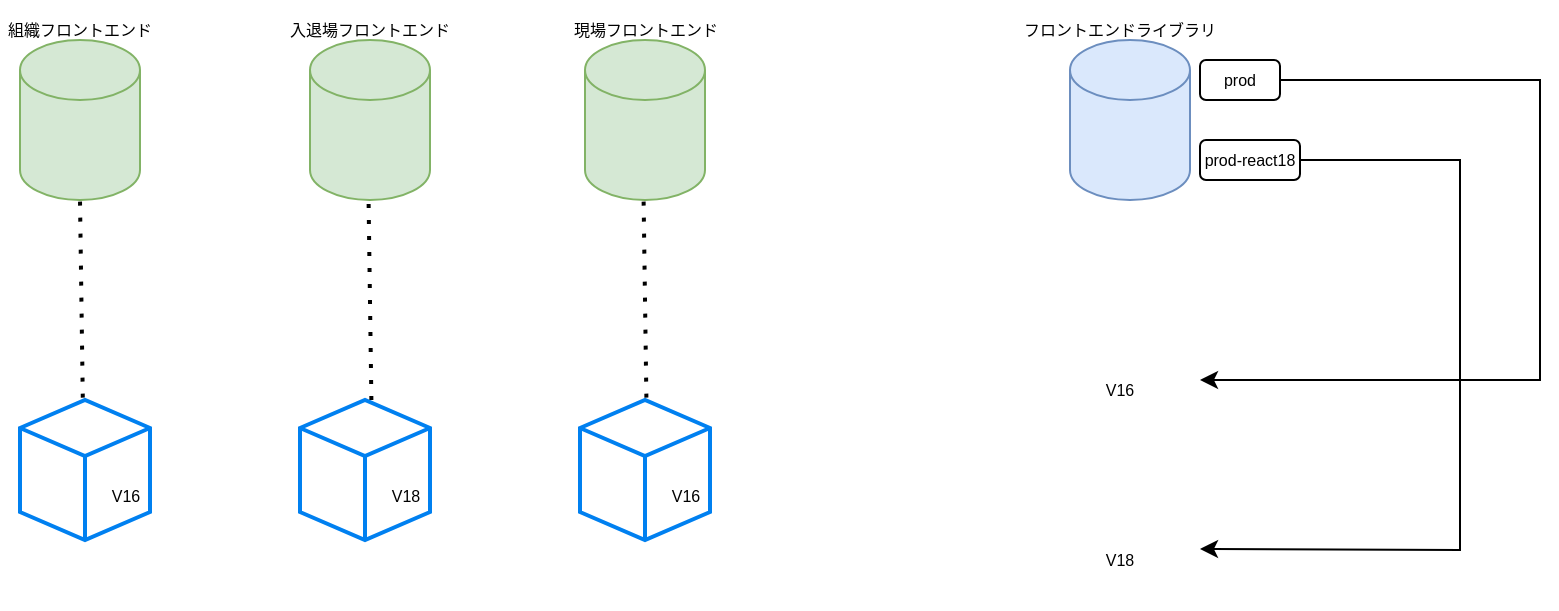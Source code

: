<mxfile version="20.8.5" type="github">
  <diagram id="WpkYnD6l83_0RQSf9osd" name="ページ1">
    <mxGraphModel dx="1050" dy="602" grid="1" gridSize="10" guides="1" tooltips="1" connect="1" arrows="1" fold="1" page="1" pageScale="1" pageWidth="1920" pageHeight="1200" math="0" shadow="0">
      <root>
        <mxCell id="0" />
        <mxCell id="1" parent="0" />
        <mxCell id="6hjyb0fU1uYT03axCHp_-13" value="" style="group" vertex="1" connectable="0" parent="1">
          <mxGeometry x="230" y="120" width="80" height="100" as="geometry" />
        </mxCell>
        <mxCell id="6hjyb0fU1uYT03axCHp_-4" value="" style="shape=cylinder3;whiteSpace=wrap;html=1;boundedLbl=1;backgroundOutline=1;size=15;fillColor=#d5e8d4;strokeColor=#82b366;" vertex="1" parent="6hjyb0fU1uYT03axCHp_-13">
          <mxGeometry x="10" y="20" width="60" height="80" as="geometry" />
        </mxCell>
        <mxCell id="6hjyb0fU1uYT03axCHp_-5" value="組織フロントエンド" style="text;html=1;strokeColor=none;fillColor=none;align=center;verticalAlign=middle;whiteSpace=wrap;rounded=0;fontSize=8;" vertex="1" parent="6hjyb0fU1uYT03axCHp_-13">
          <mxGeometry width="80" height="30" as="geometry" />
        </mxCell>
        <mxCell id="6hjyb0fU1uYT03axCHp_-14" value="" style="group" vertex="1" connectable="0" parent="1">
          <mxGeometry x="370" y="120" width="90" height="100" as="geometry" />
        </mxCell>
        <mxCell id="6hjyb0fU1uYT03axCHp_-1" value="" style="shape=cylinder3;whiteSpace=wrap;html=1;boundedLbl=1;backgroundOutline=1;size=15;fillColor=#d5e8d4;strokeColor=#82b366;" vertex="1" parent="6hjyb0fU1uYT03axCHp_-14">
          <mxGeometry x="15" y="20" width="60" height="80" as="geometry" />
        </mxCell>
        <mxCell id="6hjyb0fU1uYT03axCHp_-12" value="入退場フロントエンド" style="text;html=1;strokeColor=none;fillColor=none;align=center;verticalAlign=middle;whiteSpace=wrap;rounded=0;fontSize=8;" vertex="1" parent="6hjyb0fU1uYT03axCHp_-14">
          <mxGeometry width="90" height="30" as="geometry" />
        </mxCell>
        <mxCell id="6hjyb0fU1uYT03axCHp_-19" value="" style="group" vertex="1" connectable="0" parent="1">
          <mxGeometry x="507.5" y="120" width="90" height="100" as="geometry" />
        </mxCell>
        <mxCell id="6hjyb0fU1uYT03axCHp_-20" value="" style="shape=cylinder3;whiteSpace=wrap;html=1;boundedLbl=1;backgroundOutline=1;size=15;fillColor=#d5e8d4;strokeColor=#82b366;" vertex="1" parent="6hjyb0fU1uYT03axCHp_-19">
          <mxGeometry x="15" y="20" width="60" height="80" as="geometry" />
        </mxCell>
        <mxCell id="6hjyb0fU1uYT03axCHp_-21" value="現場フロントエンド" style="text;html=1;strokeColor=none;fillColor=none;align=center;verticalAlign=middle;whiteSpace=wrap;rounded=0;fontSize=8;" vertex="1" parent="6hjyb0fU1uYT03axCHp_-19">
          <mxGeometry width="90" height="30" as="geometry" />
        </mxCell>
        <mxCell id="6hjyb0fU1uYT03axCHp_-22" value="" style="group" vertex="1" connectable="0" parent="1">
          <mxGeometry x="750" y="120" width="90" height="100" as="geometry" />
        </mxCell>
        <mxCell id="6hjyb0fU1uYT03axCHp_-23" value="" style="shape=cylinder3;whiteSpace=wrap;html=1;boundedLbl=1;backgroundOutline=1;size=15;fillColor=#dae8fc;strokeColor=#6c8ebf;" vertex="1" parent="6hjyb0fU1uYT03axCHp_-22">
          <mxGeometry x="15" y="20" width="60" height="80" as="geometry" />
        </mxCell>
        <mxCell id="6hjyb0fU1uYT03axCHp_-24" value="フロントエンドライブラリ" style="text;html=1;strokeColor=none;fillColor=none;align=center;verticalAlign=middle;whiteSpace=wrap;rounded=0;fontSize=8;" vertex="1" parent="6hjyb0fU1uYT03axCHp_-22">
          <mxGeometry x="-10" width="100" height="30" as="geometry" />
        </mxCell>
        <mxCell id="6hjyb0fU1uYT03axCHp_-32" value="" style="group" vertex="1" connectable="0" parent="1">
          <mxGeometry x="770" y="280" width="110" height="60" as="geometry" />
        </mxCell>
        <mxCell id="6hjyb0fU1uYT03axCHp_-27" value="" style="shape=image;html=1;verticalAlign=top;verticalLabelPosition=bottom;labelBackgroundColor=#ffffff;imageAspect=0;aspect=fixed;image=https://cdn0.iconfinder.com/data/icons/phosphor-thin-vol-3/256/package-thin-128.png;fontSize=8;imageBackground=default;" vertex="1" parent="6hjyb0fU1uYT03axCHp_-32">
          <mxGeometry width="60" height="60" as="geometry" />
        </mxCell>
        <mxCell id="6hjyb0fU1uYT03axCHp_-39" value="V16" style="text;html=1;strokeColor=none;fillColor=none;align=center;verticalAlign=middle;whiteSpace=wrap;rounded=0;fontSize=8;" vertex="1" parent="6hjyb0fU1uYT03axCHp_-32">
          <mxGeometry x="-10" y="20" width="60" height="30" as="geometry" />
        </mxCell>
        <mxCell id="6hjyb0fU1uYT03axCHp_-40" value="" style="group" vertex="1" connectable="0" parent="1">
          <mxGeometry x="770" y="364.5" width="110" height="60" as="geometry" />
        </mxCell>
        <mxCell id="6hjyb0fU1uYT03axCHp_-41" value="" style="shape=image;html=1;verticalAlign=top;verticalLabelPosition=bottom;labelBackgroundColor=#ffffff;imageAspect=0;aspect=fixed;image=https://cdn0.iconfinder.com/data/icons/phosphor-thin-vol-3/256/package-thin-128.png;fontSize=8;" vertex="1" parent="6hjyb0fU1uYT03axCHp_-40">
          <mxGeometry width="60" height="60" as="geometry" />
        </mxCell>
        <mxCell id="6hjyb0fU1uYT03axCHp_-42" value="V18" style="text;html=1;strokeColor=none;fillColor=none;align=center;verticalAlign=middle;whiteSpace=wrap;rounded=0;fontSize=8;" vertex="1" parent="6hjyb0fU1uYT03axCHp_-40">
          <mxGeometry x="-10" y="20" width="60" height="30" as="geometry" />
        </mxCell>
        <mxCell id="6hjyb0fU1uYT03axCHp_-55" value="" style="group" vertex="1" connectable="0" parent="1">
          <mxGeometry x="520" y="320" width="110" height="70" as="geometry" />
        </mxCell>
        <mxCell id="6hjyb0fU1uYT03axCHp_-26" value="" style="html=1;verticalLabelPosition=bottom;align=center;labelBackgroundColor=#ffffff;verticalAlign=top;strokeWidth=2;strokeColor=#0080F0;shadow=0;dashed=0;shape=mxgraph.ios7.icons.cube;fontSize=8;" vertex="1" parent="6hjyb0fU1uYT03axCHp_-55">
          <mxGeometry width="65" height="70" as="geometry" />
        </mxCell>
        <mxCell id="6hjyb0fU1uYT03axCHp_-46" value="" style="group" vertex="1" connectable="0" parent="6hjyb0fU1uYT03axCHp_-55">
          <mxGeometry x="40" y="30" width="70" height="30" as="geometry" />
        </mxCell>
        <mxCell id="6hjyb0fU1uYT03axCHp_-47" value="" style="shape=image;html=1;verticalAlign=top;verticalLabelPosition=bottom;labelBackgroundColor=#ffffff;imageAspect=0;aspect=fixed;image=https://cdn0.iconfinder.com/data/icons/phosphor-thin-vol-3/256/package-thin-128.png;fontSize=8;" vertex="1" parent="6hjyb0fU1uYT03axCHp_-46">
          <mxGeometry width="15.273" height="15.273" as="geometry" />
        </mxCell>
        <mxCell id="6hjyb0fU1uYT03axCHp_-48" value="V16" style="text;html=1;strokeColor=none;fillColor=none;align=center;verticalAlign=middle;whiteSpace=wrap;rounded=0;fontSize=8;" vertex="1" parent="6hjyb0fU1uYT03axCHp_-46">
          <mxGeometry x="-6.364" y="10.0" width="38.182" height="15" as="geometry" />
        </mxCell>
        <mxCell id="6hjyb0fU1uYT03axCHp_-56" value="" style="group" vertex="1" connectable="0" parent="1">
          <mxGeometry x="240" y="320" width="110" height="70" as="geometry" />
        </mxCell>
        <mxCell id="6hjyb0fU1uYT03axCHp_-57" value="" style="html=1;verticalLabelPosition=bottom;align=center;labelBackgroundColor=#ffffff;verticalAlign=top;strokeWidth=2;strokeColor=#0080F0;shadow=0;dashed=0;shape=mxgraph.ios7.icons.cube;fontSize=8;" vertex="1" parent="6hjyb0fU1uYT03axCHp_-56">
          <mxGeometry width="65" height="70" as="geometry" />
        </mxCell>
        <mxCell id="6hjyb0fU1uYT03axCHp_-58" value="" style="group" vertex="1" connectable="0" parent="6hjyb0fU1uYT03axCHp_-56">
          <mxGeometry x="40" y="30" width="70" height="30" as="geometry" />
        </mxCell>
        <mxCell id="6hjyb0fU1uYT03axCHp_-59" value="" style="shape=image;html=1;verticalAlign=top;verticalLabelPosition=bottom;labelBackgroundColor=#ffffff;imageAspect=0;aspect=fixed;image=https://cdn0.iconfinder.com/data/icons/phosphor-thin-vol-3/256/package-thin-128.png;fontSize=8;" vertex="1" parent="6hjyb0fU1uYT03axCHp_-58">
          <mxGeometry width="15.273" height="15.273" as="geometry" />
        </mxCell>
        <mxCell id="6hjyb0fU1uYT03axCHp_-60" value="V16" style="text;html=1;strokeColor=none;fillColor=none;align=center;verticalAlign=middle;whiteSpace=wrap;rounded=0;fontSize=8;" vertex="1" parent="6hjyb0fU1uYT03axCHp_-58">
          <mxGeometry x="-6.364" y="10.0" width="38.182" height="15" as="geometry" />
        </mxCell>
        <mxCell id="6hjyb0fU1uYT03axCHp_-61" value="" style="group" vertex="1" connectable="0" parent="1">
          <mxGeometry x="380" y="320" width="110" height="70" as="geometry" />
        </mxCell>
        <mxCell id="6hjyb0fU1uYT03axCHp_-62" value="" style="html=1;verticalLabelPosition=bottom;align=center;labelBackgroundColor=#ffffff;verticalAlign=top;strokeWidth=2;strokeColor=#0080F0;shadow=0;dashed=0;shape=mxgraph.ios7.icons.cube;fontSize=8;" vertex="1" parent="6hjyb0fU1uYT03axCHp_-61">
          <mxGeometry width="65" height="70" as="geometry" />
        </mxCell>
        <mxCell id="6hjyb0fU1uYT03axCHp_-63" value="" style="group" vertex="1" connectable="0" parent="6hjyb0fU1uYT03axCHp_-61">
          <mxGeometry x="40" y="30" width="70" height="30" as="geometry" />
        </mxCell>
        <mxCell id="6hjyb0fU1uYT03axCHp_-64" value="" style="shape=image;html=1;verticalAlign=top;verticalLabelPosition=bottom;labelBackgroundColor=#ffffff;imageAspect=0;aspect=fixed;image=https://cdn0.iconfinder.com/data/icons/phosphor-thin-vol-3/256/package-thin-128.png;fontSize=8;" vertex="1" parent="6hjyb0fU1uYT03axCHp_-63">
          <mxGeometry width="15.273" height="15.273" as="geometry" />
        </mxCell>
        <mxCell id="6hjyb0fU1uYT03axCHp_-65" value="V18" style="text;html=1;strokeColor=none;fillColor=none;align=center;verticalAlign=middle;whiteSpace=wrap;rounded=0;fontSize=8;" vertex="1" parent="6hjyb0fU1uYT03axCHp_-63">
          <mxGeometry x="-6.364" y="10.0" width="38.182" height="15" as="geometry" />
        </mxCell>
        <mxCell id="6hjyb0fU1uYT03axCHp_-77" style="edgeStyle=none;rounded=0;orthogonalLoop=1;jettySize=auto;html=1;entryX=1;entryY=0.5;entryDx=0;entryDy=0;fontSize=8;" edge="1" parent="1" source="6hjyb0fU1uYT03axCHp_-74" target="6hjyb0fU1uYT03axCHp_-27">
          <mxGeometry relative="1" as="geometry">
            <Array as="points">
              <mxPoint x="1000" y="160" />
              <mxPoint x="1000" y="310" />
            </Array>
          </mxGeometry>
        </mxCell>
        <mxCell id="6hjyb0fU1uYT03axCHp_-74" value="prod" style="rounded=1;whiteSpace=wrap;html=1;fontSize=8;" vertex="1" parent="1">
          <mxGeometry x="830" y="150" width="40" height="20" as="geometry" />
        </mxCell>
        <mxCell id="6hjyb0fU1uYT03axCHp_-78" style="edgeStyle=none;rounded=0;orthogonalLoop=1;jettySize=auto;html=1;entryX=1;entryY=0.5;entryDx=0;entryDy=0;fontSize=8;" edge="1" parent="1" source="6hjyb0fU1uYT03axCHp_-75" target="6hjyb0fU1uYT03axCHp_-41">
          <mxGeometry relative="1" as="geometry">
            <Array as="points">
              <mxPoint x="960" y="200" />
              <mxPoint x="960" y="395" />
            </Array>
          </mxGeometry>
        </mxCell>
        <mxCell id="6hjyb0fU1uYT03axCHp_-75" value="prod-react18" style="rounded=1;whiteSpace=wrap;html=1;fontSize=8;" vertex="1" parent="1">
          <mxGeometry x="830" y="190" width="50" height="20" as="geometry" />
        </mxCell>
        <mxCell id="6hjyb0fU1uYT03axCHp_-80" value="" style="endArrow=none;dashed=1;html=1;dashPattern=1 3;strokeWidth=2;rounded=0;fontSize=8;exitX=0.483;exitY=-0.017;exitDx=0;exitDy=0;exitPerimeter=0;" edge="1" parent="1" source="6hjyb0fU1uYT03axCHp_-57">
          <mxGeometry width="50" height="50" relative="1" as="geometry">
            <mxPoint x="270" y="310" as="sourcePoint" />
            <mxPoint x="270" y="220" as="targetPoint" />
          </mxGeometry>
        </mxCell>
        <mxCell id="6hjyb0fU1uYT03axCHp_-81" value="" style="endArrow=none;dashed=1;html=1;dashPattern=1 3;strokeWidth=2;rounded=0;fontSize=8;exitX=0.483;exitY=-0.017;exitDx=0;exitDy=0;exitPerimeter=0;" edge="1" parent="1">
          <mxGeometry width="50" height="50" relative="1" as="geometry">
            <mxPoint x="415.695" y="320.0" as="sourcePoint" />
            <mxPoint x="414.3" y="221.19" as="targetPoint" />
          </mxGeometry>
        </mxCell>
        <mxCell id="6hjyb0fU1uYT03axCHp_-82" value="" style="endArrow=none;dashed=1;html=1;dashPattern=1 3;strokeWidth=2;rounded=0;fontSize=8;exitX=0.483;exitY=-0.017;exitDx=0;exitDy=0;exitPerimeter=0;" edge="1" parent="1">
          <mxGeometry width="50" height="50" relative="1" as="geometry">
            <mxPoint x="553.195" y="318.81" as="sourcePoint" />
            <mxPoint x="551.8" y="220" as="targetPoint" />
          </mxGeometry>
        </mxCell>
      </root>
    </mxGraphModel>
  </diagram>
</mxfile>
